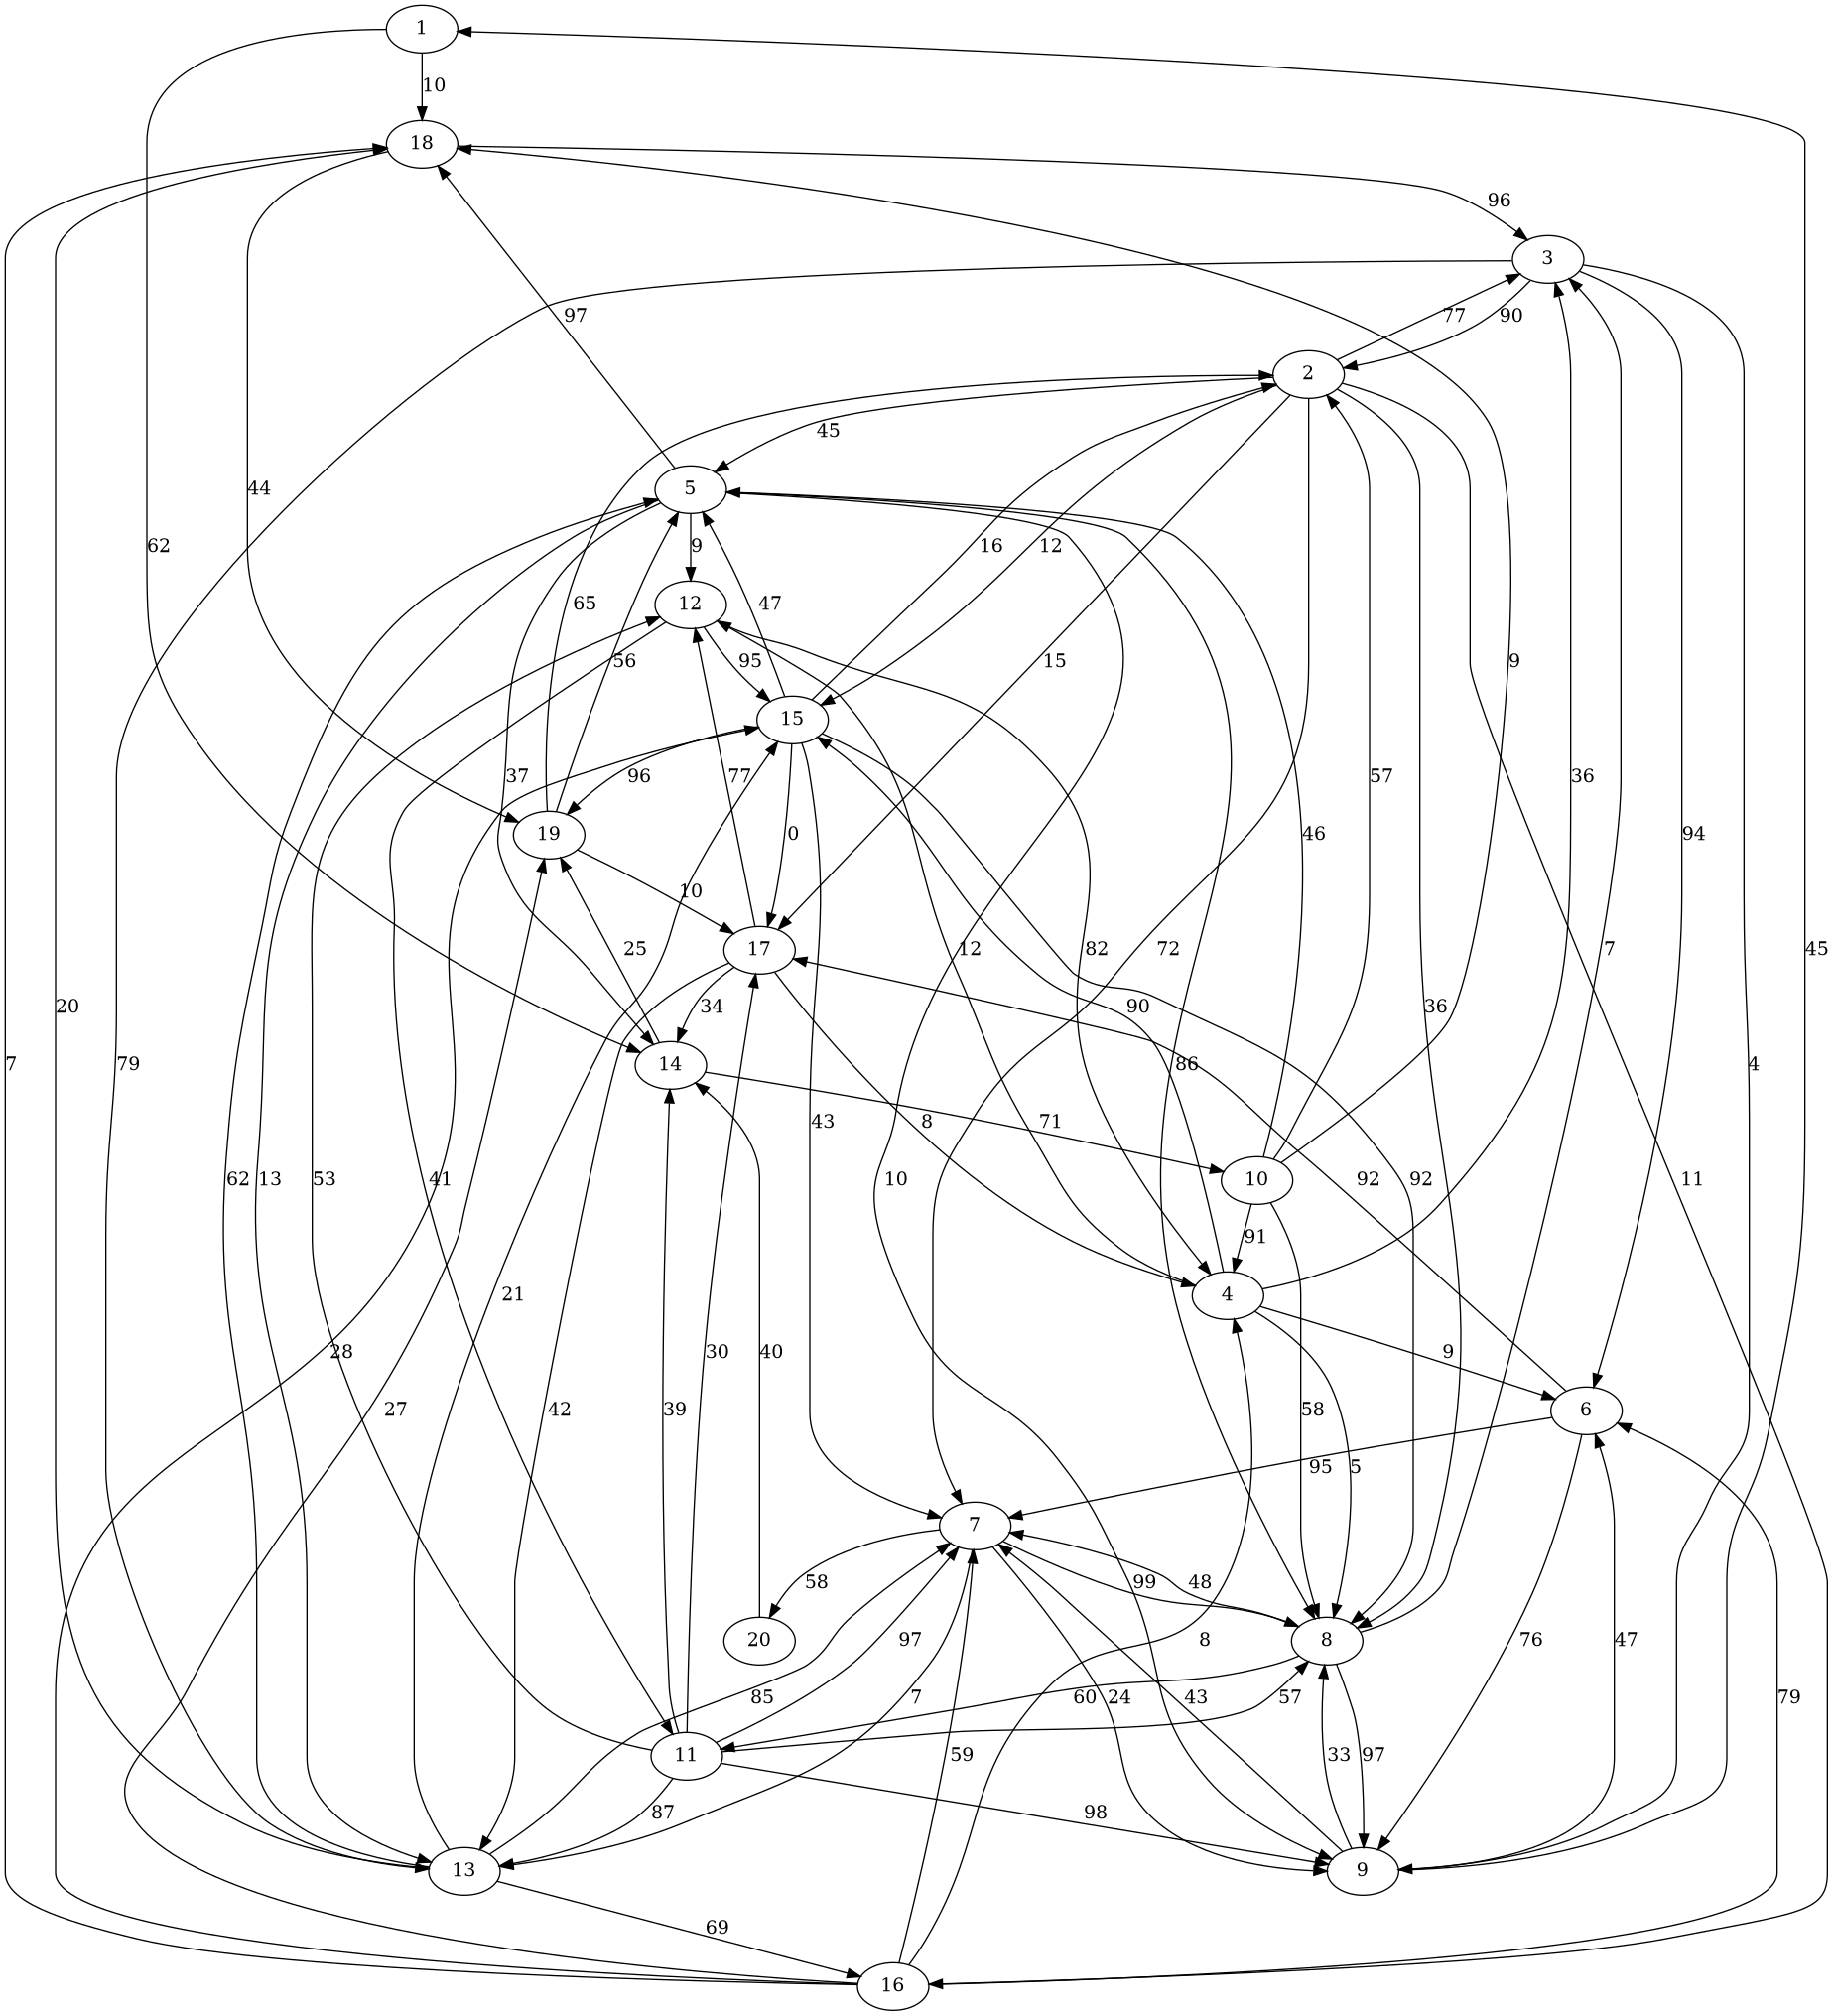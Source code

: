 @startuml
digraph G {
	1 -> 18 [label = 10]
	1 -> 14 [label = 62]
	2 -> 5 [label = 45]
	2 -> 3 [label = 77]
	2 -> 16 [label = 11]
	2 -> 15 [label = 12]
	2 -> 7 [label = 72]
	2 -> 17 [label = 15]
	2 -> 8 [label = 36]
	3 -> 13 [label = 79]
	3 -> 9 [label = 4]
	3 -> 6 [label = 94]
	3 -> 2 [label = 90]
	4 -> 3 [label = 36]
	4 -> 15 [label = 90]
	4 -> 6 [label = 9]
	4 -> 8 [label = 5]
	4 -> 12 [label = 12]
	5 -> 12 [label = 9]
	5 -> 14 [label = 37]
	5 -> 13 [label = 13]
	5 -> 18 [label = 97]
	5 -> 8 [label = 86]
	5 -> 9 [label = 10]
	6 -> 17 [label = 92]
	6 -> 9 [label = 76]
	6 -> 7 [label = 95]
	7 -> 9 [label = 24]
	7 -> 13 [label = 7]
	7 -> 20 [label = 58]
	7 -> 8 [label = 99]
	8 -> 9 [label = 97]
	8 -> 3 [label = 7]
	8 -> 7 [label = 48]
	8 -> 11 [label = 60]
	9 -> 7 [label = 43]
	9 -> 8 [label = 33]
	9 -> 6 [label = 47]
	9 -> 1 [label = 45]
	10 -> 2 [label = 57]
	10 -> 4 [label = 91]
	10 -> 5 [label = 46]
	10 -> 18 [label = 9]
	10 -> 8 [label = 58]
	11 -> 14 [label = 39]
	11 -> 7 [label = 97]
	11 -> 17 [label = 30]
	11 -> 13 [label = 87]
	11 -> 12 [label = 53]
	11 -> 8 [label = 57]
	11 -> 9 [label = 98]
	12 -> 4 [label = 82]
	12 -> 11 [label = 41]
	12 -> 15 [label = 95]
	13 -> 7 [label = 85]
	13 -> 16 [label = 69]
	13 -> 15 [label = 21]
	13 -> 5 [label = 62]
	13 -> 18 [label = 20]
	14 -> 19 [label = 25]
	14 -> 10 [label = 71]
	15 -> 8 [label = 92]
	15 -> 17 [label = 0]
	15 -> 5 [label = 47]
	15 -> 7 [label = 43]
	15 -> 19 [label = 96]
	15 -> 2 [label = 16]
	16 -> 18 [label = 7]
	16 -> 19 [label = 27]
	16 -> 4 [label = 8]
	16 -> 7 [label = 59]
	16 -> 15 [label = 28]
	16 -> 6 [label = 79]
	17 -> 13 [label = 42]
	17 -> 14 [label = 34]
	17 -> 12 [label = 77]
	17 -> 4 [label = 8]
	18 -> 3 [label = 96]
	18 -> 19 [label = 44]
	19 -> 2 [label = 65]
	19 -> 17 [label = 10]
	19 -> 5 [label = 56]
	20 -> 14 [label = 40]
}
@enduml
